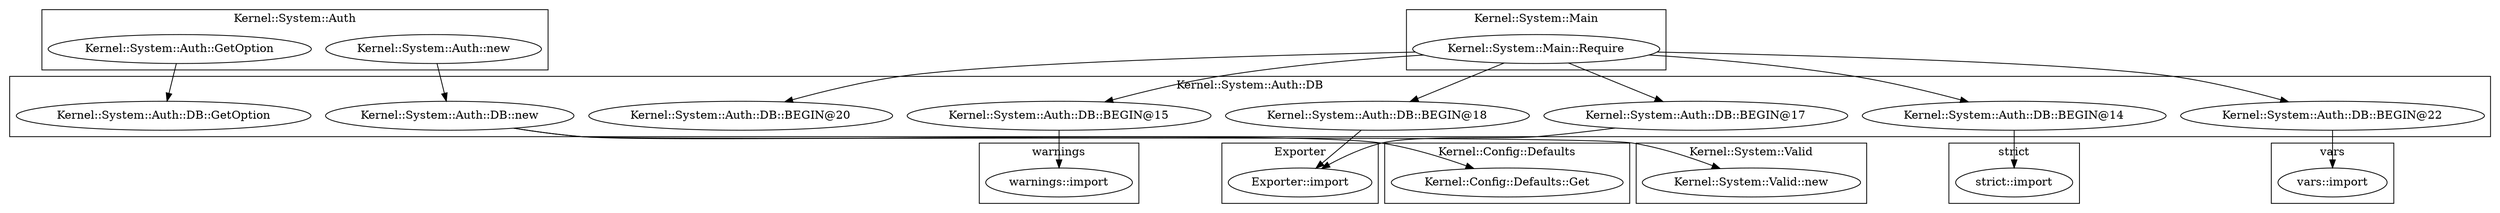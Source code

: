 digraph {
graph [overlap=false]
subgraph cluster_Kernel_System_Auth {
	label="Kernel::System::Auth";
	"Kernel::System::Auth::new";
	"Kernel::System::Auth::GetOption";
}
subgraph cluster_warnings {
	label="warnings";
	"warnings::import";
}
subgraph cluster_vars {
	label="vars";
	"vars::import";
}
subgraph cluster_strict {
	label="strict";
	"strict::import";
}
subgraph cluster_Kernel_System_Auth_DB {
	label="Kernel::System::Auth::DB";
	"Kernel::System::Auth::DB::GetOption";
	"Kernel::System::Auth::DB::BEGIN@20";
	"Kernel::System::Auth::DB::BEGIN@15";
	"Kernel::System::Auth::DB::BEGIN@17";
	"Kernel::System::Auth::DB::new";
	"Kernel::System::Auth::DB::BEGIN@14";
	"Kernel::System::Auth::DB::BEGIN@22";
	"Kernel::System::Auth::DB::BEGIN@18";
}
subgraph cluster_Exporter {
	label="Exporter";
	"Exporter::import";
}
subgraph cluster_Kernel_Config_Defaults {
	label="Kernel::Config::Defaults";
	"Kernel::Config::Defaults::Get";
}
subgraph cluster_Kernel_System_Valid {
	label="Kernel::System::Valid";
	"Kernel::System::Valid::new";
}
subgraph cluster_Kernel_System_Main {
	label="Kernel::System::Main";
	"Kernel::System::Main::Require";
}
"Kernel::System::Auth::GetOption" -> "Kernel::System::Auth::DB::GetOption";
"Kernel::System::Auth::DB::new" -> "Kernel::Config::Defaults::Get";
"Kernel::System::Auth::new" -> "Kernel::System::Auth::DB::new";
"Kernel::System::Auth::DB::BEGIN@17" -> "Exporter::import";
"Kernel::System::Auth::DB::BEGIN@18" -> "Exporter::import";
"Kernel::System::Auth::DB::new" -> "Kernel::System::Valid::new";
"Kernel::System::Main::Require" -> "Kernel::System::Auth::DB::BEGIN@15";
"Kernel::System::Main::Require" -> "Kernel::System::Auth::DB::BEGIN@14";
"Kernel::System::Main::Require" -> "Kernel::System::Auth::DB::BEGIN@20";
"Kernel::System::Auth::DB::BEGIN@15" -> "warnings::import";
"Kernel::System::Main::Require" -> "Kernel::System::Auth::DB::BEGIN@18";
"Kernel::System::Main::Require" -> "Kernel::System::Auth::DB::BEGIN@22";
"Kernel::System::Auth::DB::BEGIN@22" -> "vars::import";
"Kernel::System::Main::Require" -> "Kernel::System::Auth::DB::BEGIN@17";
"Kernel::System::Auth::DB::BEGIN@14" -> "strict::import";
}
